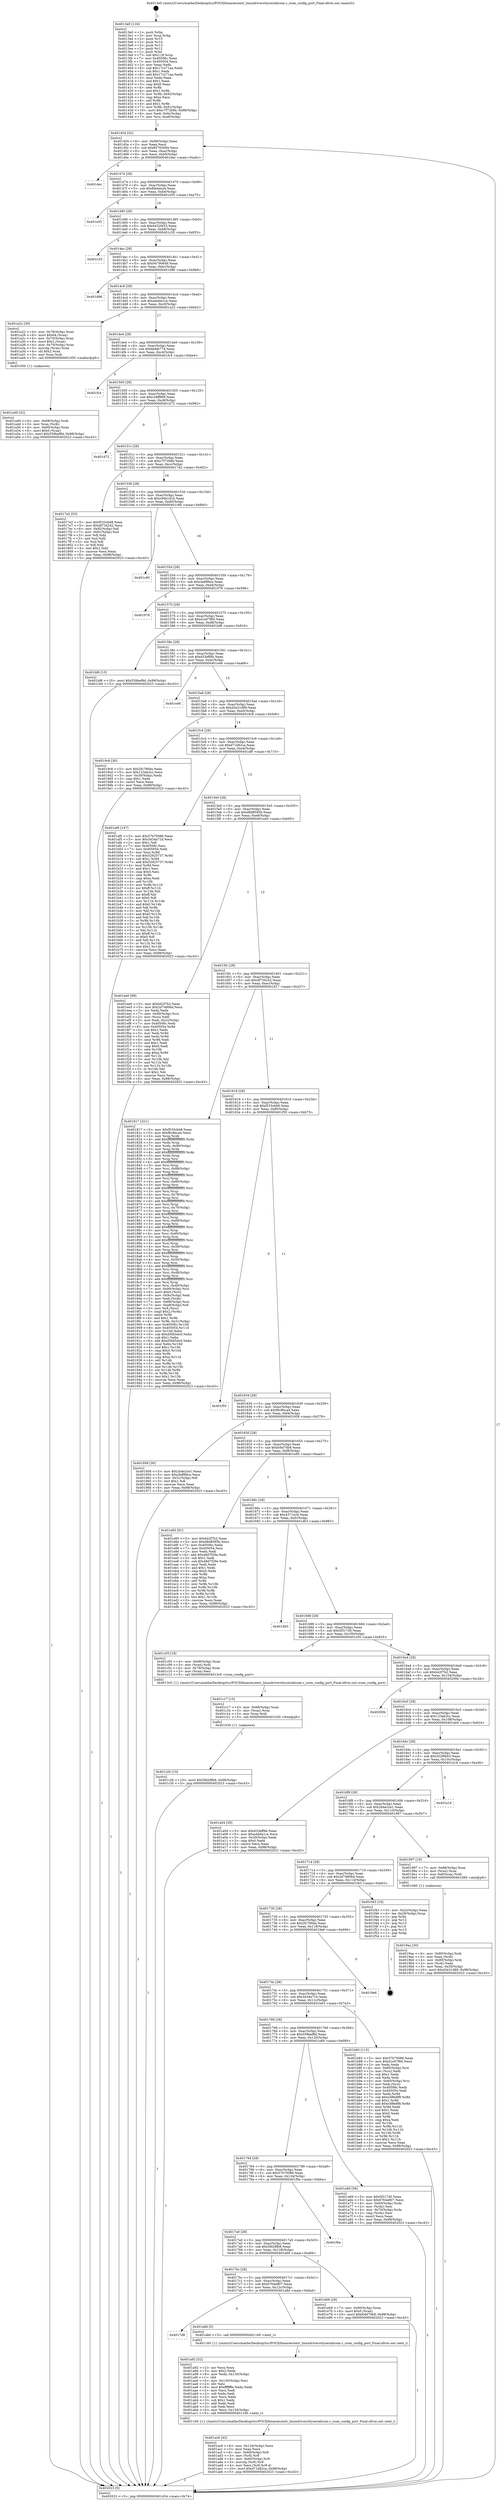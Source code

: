 digraph "0x4013e0" {
  label = "0x4013e0 (/mnt/c/Users/mathe/Desktop/tcc/POCII/binaries/extr_linuxdriversttyserialicom.c_icom_config_port_Final-ollvm.out::main(0))"
  labelloc = "t"
  node[shape=record]

  Entry [label="",width=0.3,height=0.3,shape=circle,fillcolor=black,style=filled]
  "0x401454" [label="{
     0x401454 [32]\l
     | [instrs]\l
     &nbsp;&nbsp;0x401454 \<+6\>: mov -0x98(%rbp),%eax\l
     &nbsp;&nbsp;0x40145a \<+2\>: mov %eax,%ecx\l
     &nbsp;&nbsp;0x40145c \<+6\>: sub $0x85703094,%ecx\l
     &nbsp;&nbsp;0x401462 \<+6\>: mov %eax,-0xac(%rbp)\l
     &nbsp;&nbsp;0x401468 \<+6\>: mov %ecx,-0xb0(%rbp)\l
     &nbsp;&nbsp;0x40146e \<+6\>: je 0000000000401dec \<main+0xa0c\>\l
  }"]
  "0x401dec" [label="{
     0x401dec\l
  }", style=dashed]
  "0x401474" [label="{
     0x401474 [28]\l
     | [instrs]\l
     &nbsp;&nbsp;0x401474 \<+5\>: jmp 0000000000401479 \<main+0x99\>\l
     &nbsp;&nbsp;0x401479 \<+6\>: mov -0xac(%rbp),%eax\l
     &nbsp;&nbsp;0x40147f \<+5\>: sub $0x8fa4dca4,%eax\l
     &nbsp;&nbsp;0x401484 \<+6\>: mov %eax,-0xb4(%rbp)\l
     &nbsp;&nbsp;0x40148a \<+6\>: je 0000000000401e55 \<main+0xa75\>\l
  }"]
  Exit [label="",width=0.3,height=0.3,shape=circle,fillcolor=black,style=filled,peripheries=2]
  "0x401e55" [label="{
     0x401e55\l
  }", style=dashed]
  "0x401490" [label="{
     0x401490 [28]\l
     | [instrs]\l
     &nbsp;&nbsp;0x401490 \<+5\>: jmp 0000000000401495 \<main+0xb5\>\l
     &nbsp;&nbsp;0x401495 \<+6\>: mov -0xac(%rbp),%eax\l
     &nbsp;&nbsp;0x40149b \<+5\>: sub $0x9432f433,%eax\l
     &nbsp;&nbsp;0x4014a0 \<+6\>: mov %eax,-0xb8(%rbp)\l
     &nbsp;&nbsp;0x4014a6 \<+6\>: je 0000000000401c35 \<main+0x855\>\l
  }"]
  "0x401c26" [label="{
     0x401c26 [15]\l
     | [instrs]\l
     &nbsp;&nbsp;0x401c26 \<+10\>: movl $0x5fd28fb8,-0x98(%rbp)\l
     &nbsp;&nbsp;0x401c30 \<+5\>: jmp 0000000000402023 \<main+0xc43\>\l
  }"]
  "0x401c35" [label="{
     0x401c35\l
  }", style=dashed]
  "0x4014ac" [label="{
     0x4014ac [28]\l
     | [instrs]\l
     &nbsp;&nbsp;0x4014ac \<+5\>: jmp 00000000004014b1 \<main+0xd1\>\l
     &nbsp;&nbsp;0x4014b1 \<+6\>: mov -0xac(%rbp),%eax\l
     &nbsp;&nbsp;0x4014b7 \<+5\>: sub $0x94790649,%eax\l
     &nbsp;&nbsp;0x4014bc \<+6\>: mov %eax,-0xbc(%rbp)\l
     &nbsp;&nbsp;0x4014c2 \<+6\>: je 0000000000401d96 \<main+0x9b6\>\l
  }"]
  "0x401c17" [label="{
     0x401c17 [15]\l
     | [instrs]\l
     &nbsp;&nbsp;0x401c17 \<+4\>: mov -0x68(%rbp),%rax\l
     &nbsp;&nbsp;0x401c1b \<+3\>: mov (%rax),%rax\l
     &nbsp;&nbsp;0x401c1e \<+3\>: mov %rax,%rdi\l
     &nbsp;&nbsp;0x401c21 \<+5\>: call 0000000000401030 \<free@plt\>\l
     | [calls]\l
     &nbsp;&nbsp;0x401030 \{1\} (unknown)\l
  }"]
  "0x401d96" [label="{
     0x401d96\l
  }", style=dashed]
  "0x4014c8" [label="{
     0x4014c8 [28]\l
     | [instrs]\l
     &nbsp;&nbsp;0x4014c8 \<+5\>: jmp 00000000004014cd \<main+0xed\>\l
     &nbsp;&nbsp;0x4014cd \<+6\>: mov -0xac(%rbp),%eax\l
     &nbsp;&nbsp;0x4014d3 \<+5\>: sub $0xa4dda1ce,%eax\l
     &nbsp;&nbsp;0x4014d8 \<+6\>: mov %eax,-0xc0(%rbp)\l
     &nbsp;&nbsp;0x4014de \<+6\>: je 0000000000401a22 \<main+0x642\>\l
  }"]
  "0x401ac6" [label="{
     0x401ac6 [42]\l
     | [instrs]\l
     &nbsp;&nbsp;0x401ac6 \<+6\>: mov -0x134(%rbp),%ecx\l
     &nbsp;&nbsp;0x401acc \<+3\>: imul %eax,%ecx\l
     &nbsp;&nbsp;0x401acf \<+4\>: mov -0x68(%rbp),%r8\l
     &nbsp;&nbsp;0x401ad3 \<+3\>: mov (%r8),%r8\l
     &nbsp;&nbsp;0x401ad6 \<+4\>: mov -0x60(%rbp),%r9\l
     &nbsp;&nbsp;0x401ada \<+3\>: movslq (%r9),%r9\l
     &nbsp;&nbsp;0x401add \<+4\>: mov %ecx,(%r8,%r9,4)\l
     &nbsp;&nbsp;0x401ae1 \<+10\>: movl $0xd71b82ca,-0x98(%rbp)\l
     &nbsp;&nbsp;0x401aeb \<+5\>: jmp 0000000000402023 \<main+0xc43\>\l
  }"]
  "0x401a22" [label="{
     0x401a22 [39]\l
     | [instrs]\l
     &nbsp;&nbsp;0x401a22 \<+4\>: mov -0x78(%rbp),%rax\l
     &nbsp;&nbsp;0x401a26 \<+6\>: movl $0x64,(%rax)\l
     &nbsp;&nbsp;0x401a2c \<+4\>: mov -0x70(%rbp),%rax\l
     &nbsp;&nbsp;0x401a30 \<+6\>: movl $0x1,(%rax)\l
     &nbsp;&nbsp;0x401a36 \<+4\>: mov -0x70(%rbp),%rax\l
     &nbsp;&nbsp;0x401a3a \<+3\>: movslq (%rax),%rax\l
     &nbsp;&nbsp;0x401a3d \<+4\>: shl $0x2,%rax\l
     &nbsp;&nbsp;0x401a41 \<+3\>: mov %rax,%rdi\l
     &nbsp;&nbsp;0x401a44 \<+5\>: call 0000000000401050 \<malloc@plt\>\l
     | [calls]\l
     &nbsp;&nbsp;0x401050 \{1\} (unknown)\l
  }"]
  "0x4014e4" [label="{
     0x4014e4 [28]\l
     | [instrs]\l
     &nbsp;&nbsp;0x4014e4 \<+5\>: jmp 00000000004014e9 \<main+0x109\>\l
     &nbsp;&nbsp;0x4014e9 \<+6\>: mov -0xac(%rbp),%eax\l
     &nbsp;&nbsp;0x4014ef \<+5\>: sub $0xbb4fe774,%eax\l
     &nbsp;&nbsp;0x4014f4 \<+6\>: mov %eax,-0xc4(%rbp)\l
     &nbsp;&nbsp;0x4014fa \<+6\>: je 0000000000401fc4 \<main+0xbe4\>\l
  }"]
  "0x401a92" [label="{
     0x401a92 [52]\l
     | [instrs]\l
     &nbsp;&nbsp;0x401a92 \<+2\>: xor %ecx,%ecx\l
     &nbsp;&nbsp;0x401a94 \<+5\>: mov $0x2,%edx\l
     &nbsp;&nbsp;0x401a99 \<+6\>: mov %edx,-0x130(%rbp)\l
     &nbsp;&nbsp;0x401a9f \<+1\>: cltd\l
     &nbsp;&nbsp;0x401aa0 \<+6\>: mov -0x130(%rbp),%esi\l
     &nbsp;&nbsp;0x401aa6 \<+2\>: idiv %esi\l
     &nbsp;&nbsp;0x401aa8 \<+6\>: imul $0xfffffffe,%edx,%edx\l
     &nbsp;&nbsp;0x401aae \<+2\>: mov %ecx,%edi\l
     &nbsp;&nbsp;0x401ab0 \<+2\>: sub %edx,%edi\l
     &nbsp;&nbsp;0x401ab2 \<+2\>: mov %ecx,%edx\l
     &nbsp;&nbsp;0x401ab4 \<+3\>: sub $0x1,%edx\l
     &nbsp;&nbsp;0x401ab7 \<+2\>: add %edx,%edi\l
     &nbsp;&nbsp;0x401ab9 \<+2\>: sub %edi,%ecx\l
     &nbsp;&nbsp;0x401abb \<+6\>: mov %ecx,-0x134(%rbp)\l
     &nbsp;&nbsp;0x401ac1 \<+5\>: call 0000000000401160 \<next_i\>\l
     | [calls]\l
     &nbsp;&nbsp;0x401160 \{1\} (/mnt/c/Users/mathe/Desktop/tcc/POCII/binaries/extr_linuxdriversttyserialicom.c_icom_config_port_Final-ollvm.out::next_i)\l
  }"]
  "0x401fc4" [label="{
     0x401fc4\l
  }", style=dashed]
  "0x401500" [label="{
     0x401500 [28]\l
     | [instrs]\l
     &nbsp;&nbsp;0x401500 \<+5\>: jmp 0000000000401505 \<main+0x125\>\l
     &nbsp;&nbsp;0x401505 \<+6\>: mov -0xac(%rbp),%eax\l
     &nbsp;&nbsp;0x40150b \<+5\>: sub $0xc28ff969,%eax\l
     &nbsp;&nbsp;0x401510 \<+6\>: mov %eax,-0xc8(%rbp)\l
     &nbsp;&nbsp;0x401516 \<+6\>: je 0000000000401d72 \<main+0x992\>\l
  }"]
  "0x4017d8" [label="{
     0x4017d8\l
  }", style=dashed]
  "0x401d72" [label="{
     0x401d72\l
  }", style=dashed]
  "0x40151c" [label="{
     0x40151c [28]\l
     | [instrs]\l
     &nbsp;&nbsp;0x40151c \<+5\>: jmp 0000000000401521 \<main+0x141\>\l
     &nbsp;&nbsp;0x401521 \<+6\>: mov -0xac(%rbp),%eax\l
     &nbsp;&nbsp;0x401527 \<+5\>: sub $0xc7f72b9b,%eax\l
     &nbsp;&nbsp;0x40152c \<+6\>: mov %eax,-0xcc(%rbp)\l
     &nbsp;&nbsp;0x401532 \<+6\>: je 00000000004017e2 \<main+0x402\>\l
  }"]
  "0x401a8d" [label="{
     0x401a8d [5]\l
     | [instrs]\l
     &nbsp;&nbsp;0x401a8d \<+5\>: call 0000000000401160 \<next_i\>\l
     | [calls]\l
     &nbsp;&nbsp;0x401160 \{1\} (/mnt/c/Users/mathe/Desktop/tcc/POCII/binaries/extr_linuxdriversttyserialicom.c_icom_config_port_Final-ollvm.out::next_i)\l
  }"]
  "0x4017e2" [label="{
     0x4017e2 [53]\l
     | [instrs]\l
     &nbsp;&nbsp;0x4017e2 \<+5\>: mov $0xf533cb48,%eax\l
     &nbsp;&nbsp;0x4017e7 \<+5\>: mov $0xdf734242,%ecx\l
     &nbsp;&nbsp;0x4017ec \<+6\>: mov -0x92(%rbp),%dl\l
     &nbsp;&nbsp;0x4017f2 \<+7\>: mov -0x91(%rbp),%sil\l
     &nbsp;&nbsp;0x4017f9 \<+3\>: mov %dl,%dil\l
     &nbsp;&nbsp;0x4017fc \<+3\>: and %sil,%dil\l
     &nbsp;&nbsp;0x4017ff \<+3\>: xor %sil,%dl\l
     &nbsp;&nbsp;0x401802 \<+3\>: or %dl,%dil\l
     &nbsp;&nbsp;0x401805 \<+4\>: test $0x1,%dil\l
     &nbsp;&nbsp;0x401809 \<+3\>: cmovne %ecx,%eax\l
     &nbsp;&nbsp;0x40180c \<+6\>: mov %eax,-0x98(%rbp)\l
     &nbsp;&nbsp;0x401812 \<+5\>: jmp 0000000000402023 \<main+0xc43\>\l
  }"]
  "0x401538" [label="{
     0x401538 [28]\l
     | [instrs]\l
     &nbsp;&nbsp;0x401538 \<+5\>: jmp 000000000040153d \<main+0x15d\>\l
     &nbsp;&nbsp;0x40153d \<+6\>: mov -0xac(%rbp),%eax\l
     &nbsp;&nbsp;0x401543 \<+5\>: sub $0xc94b1d1b,%eax\l
     &nbsp;&nbsp;0x401548 \<+6\>: mov %eax,-0xd0(%rbp)\l
     &nbsp;&nbsp;0x40154e \<+6\>: je 0000000000401c90 \<main+0x8b0\>\l
  }"]
  "0x402023" [label="{
     0x402023 [5]\l
     | [instrs]\l
     &nbsp;&nbsp;0x402023 \<+5\>: jmp 0000000000401454 \<main+0x74\>\l
  }"]
  "0x4013e0" [label="{
     0x4013e0 [116]\l
     | [instrs]\l
     &nbsp;&nbsp;0x4013e0 \<+1\>: push %rbp\l
     &nbsp;&nbsp;0x4013e1 \<+3\>: mov %rsp,%rbp\l
     &nbsp;&nbsp;0x4013e4 \<+2\>: push %r15\l
     &nbsp;&nbsp;0x4013e6 \<+2\>: push %r14\l
     &nbsp;&nbsp;0x4013e8 \<+2\>: push %r13\l
     &nbsp;&nbsp;0x4013ea \<+2\>: push %r12\l
     &nbsp;&nbsp;0x4013ec \<+1\>: push %rbx\l
     &nbsp;&nbsp;0x4013ed \<+7\>: sub $0x118,%rsp\l
     &nbsp;&nbsp;0x4013f4 \<+7\>: mov 0x40506c,%eax\l
     &nbsp;&nbsp;0x4013fb \<+7\>: mov 0x405054,%ecx\l
     &nbsp;&nbsp;0x401402 \<+2\>: mov %eax,%edx\l
     &nbsp;&nbsp;0x401404 \<+6\>: sub $0x17c271aa,%edx\l
     &nbsp;&nbsp;0x40140a \<+3\>: sub $0x1,%edx\l
     &nbsp;&nbsp;0x40140d \<+6\>: add $0x17c271aa,%edx\l
     &nbsp;&nbsp;0x401413 \<+3\>: imul %edx,%eax\l
     &nbsp;&nbsp;0x401416 \<+3\>: and $0x1,%eax\l
     &nbsp;&nbsp;0x401419 \<+3\>: cmp $0x0,%eax\l
     &nbsp;&nbsp;0x40141c \<+4\>: sete %r8b\l
     &nbsp;&nbsp;0x401420 \<+4\>: and $0x1,%r8b\l
     &nbsp;&nbsp;0x401424 \<+7\>: mov %r8b,-0x92(%rbp)\l
     &nbsp;&nbsp;0x40142b \<+3\>: cmp $0xa,%ecx\l
     &nbsp;&nbsp;0x40142e \<+4\>: setl %r8b\l
     &nbsp;&nbsp;0x401432 \<+4\>: and $0x1,%r8b\l
     &nbsp;&nbsp;0x401436 \<+7\>: mov %r8b,-0x91(%rbp)\l
     &nbsp;&nbsp;0x40143d \<+10\>: movl $0xc7f72b9b,-0x98(%rbp)\l
     &nbsp;&nbsp;0x401447 \<+6\>: mov %edi,-0x9c(%rbp)\l
     &nbsp;&nbsp;0x40144d \<+7\>: mov %rsi,-0xa8(%rbp)\l
  }"]
  "0x4017bc" [label="{
     0x4017bc [28]\l
     | [instrs]\l
     &nbsp;&nbsp;0x4017bc \<+5\>: jmp 00000000004017c1 \<main+0x3e1\>\l
     &nbsp;&nbsp;0x4017c1 \<+6\>: mov -0xac(%rbp),%eax\l
     &nbsp;&nbsp;0x4017c7 \<+5\>: sub $0x6764e807,%eax\l
     &nbsp;&nbsp;0x4017cc \<+6\>: mov %eax,-0x12c(%rbp)\l
     &nbsp;&nbsp;0x4017d2 \<+6\>: je 0000000000401a8d \<main+0x6ad\>\l
  }"]
  "0x401c90" [label="{
     0x401c90\l
  }", style=dashed]
  "0x401554" [label="{
     0x401554 [28]\l
     | [instrs]\l
     &nbsp;&nbsp;0x401554 \<+5\>: jmp 0000000000401559 \<main+0x179\>\l
     &nbsp;&nbsp;0x401559 \<+6\>: mov -0xac(%rbp),%eax\l
     &nbsp;&nbsp;0x40155f \<+5\>: sub $0xcbdf9bce,%eax\l
     &nbsp;&nbsp;0x401564 \<+6\>: mov %eax,-0xd4(%rbp)\l
     &nbsp;&nbsp;0x40156a \<+6\>: je 0000000000401976 \<main+0x596\>\l
  }"]
  "0x401e69" [label="{
     0x401e69 [28]\l
     | [instrs]\l
     &nbsp;&nbsp;0x401e69 \<+7\>: mov -0x90(%rbp),%rax\l
     &nbsp;&nbsp;0x401e70 \<+6\>: movl $0x0,(%rax)\l
     &nbsp;&nbsp;0x401e76 \<+10\>: movl $0xfc6d70b8,-0x98(%rbp)\l
     &nbsp;&nbsp;0x401e80 \<+5\>: jmp 0000000000402023 \<main+0xc43\>\l
  }"]
  "0x401976" [label="{
     0x401976\l
  }", style=dashed]
  "0x401570" [label="{
     0x401570 [28]\l
     | [instrs]\l
     &nbsp;&nbsp;0x401570 \<+5\>: jmp 0000000000401575 \<main+0x195\>\l
     &nbsp;&nbsp;0x401575 \<+6\>: mov -0xac(%rbp),%eax\l
     &nbsp;&nbsp;0x40157b \<+5\>: sub $0xd1e07f60,%eax\l
     &nbsp;&nbsp;0x401580 \<+6\>: mov %eax,-0xd8(%rbp)\l
     &nbsp;&nbsp;0x401586 \<+6\>: je 0000000000401bf6 \<main+0x816\>\l
  }"]
  "0x4017a0" [label="{
     0x4017a0 [28]\l
     | [instrs]\l
     &nbsp;&nbsp;0x4017a0 \<+5\>: jmp 00000000004017a5 \<main+0x3c5\>\l
     &nbsp;&nbsp;0x4017a5 \<+6\>: mov -0xac(%rbp),%eax\l
     &nbsp;&nbsp;0x4017ab \<+5\>: sub $0x5fd28fb8,%eax\l
     &nbsp;&nbsp;0x4017b0 \<+6\>: mov %eax,-0x128(%rbp)\l
     &nbsp;&nbsp;0x4017b6 \<+6\>: je 0000000000401e69 \<main+0xa89\>\l
  }"]
  "0x401bf6" [label="{
     0x401bf6 [15]\l
     | [instrs]\l
     &nbsp;&nbsp;0x401bf6 \<+10\>: movl $0x559bef8d,-0x98(%rbp)\l
     &nbsp;&nbsp;0x401c00 \<+5\>: jmp 0000000000402023 \<main+0xc43\>\l
  }"]
  "0x40158c" [label="{
     0x40158c [28]\l
     | [instrs]\l
     &nbsp;&nbsp;0x40158c \<+5\>: jmp 0000000000401591 \<main+0x1b1\>\l
     &nbsp;&nbsp;0x401591 \<+6\>: mov -0xac(%rbp),%eax\l
     &nbsp;&nbsp;0x401597 \<+5\>: sub $0xd33eff4b,%eax\l
     &nbsp;&nbsp;0x40159c \<+6\>: mov %eax,-0xdc(%rbp)\l
     &nbsp;&nbsp;0x4015a2 \<+6\>: je 0000000000401e46 \<main+0xa66\>\l
  }"]
  "0x401f9a" [label="{
     0x401f9a\l
  }", style=dashed]
  "0x401e46" [label="{
     0x401e46\l
  }", style=dashed]
  "0x4015a8" [label="{
     0x4015a8 [28]\l
     | [instrs]\l
     &nbsp;&nbsp;0x4015a8 \<+5\>: jmp 00000000004015ad \<main+0x1cd\>\l
     &nbsp;&nbsp;0x4015ad \<+6\>: mov -0xac(%rbp),%eax\l
     &nbsp;&nbsp;0x4015b3 \<+5\>: sub $0xd3e31d89,%eax\l
     &nbsp;&nbsp;0x4015b8 \<+6\>: mov %eax,-0xe0(%rbp)\l
     &nbsp;&nbsp;0x4015be \<+6\>: je 00000000004019c8 \<main+0x5e8\>\l
  }"]
  "0x401784" [label="{
     0x401784 [28]\l
     | [instrs]\l
     &nbsp;&nbsp;0x401784 \<+5\>: jmp 0000000000401789 \<main+0x3a9\>\l
     &nbsp;&nbsp;0x401789 \<+6\>: mov -0xac(%rbp),%eax\l
     &nbsp;&nbsp;0x40178f \<+5\>: sub $0x57b70086,%eax\l
     &nbsp;&nbsp;0x401794 \<+6\>: mov %eax,-0x124(%rbp)\l
     &nbsp;&nbsp;0x40179a \<+6\>: je 0000000000401f9a \<main+0xbba\>\l
  }"]
  "0x4019c8" [label="{
     0x4019c8 [30]\l
     | [instrs]\l
     &nbsp;&nbsp;0x4019c8 \<+5\>: mov $0x2fc790da,%eax\l
     &nbsp;&nbsp;0x4019cd \<+5\>: mov $0x123ab3cc,%ecx\l
     &nbsp;&nbsp;0x4019d2 \<+3\>: mov -0x30(%rbp),%edx\l
     &nbsp;&nbsp;0x4019d5 \<+3\>: cmp $0x1,%edx\l
     &nbsp;&nbsp;0x4019d8 \<+3\>: cmovl %ecx,%eax\l
     &nbsp;&nbsp;0x4019db \<+6\>: mov %eax,-0x98(%rbp)\l
     &nbsp;&nbsp;0x4019e1 \<+5\>: jmp 0000000000402023 \<main+0xc43\>\l
  }"]
  "0x4015c4" [label="{
     0x4015c4 [28]\l
     | [instrs]\l
     &nbsp;&nbsp;0x4015c4 \<+5\>: jmp 00000000004015c9 \<main+0x1e9\>\l
     &nbsp;&nbsp;0x4015c9 \<+6\>: mov -0xac(%rbp),%eax\l
     &nbsp;&nbsp;0x4015cf \<+5\>: sub $0xd71b82ca,%eax\l
     &nbsp;&nbsp;0x4015d4 \<+6\>: mov %eax,-0xe4(%rbp)\l
     &nbsp;&nbsp;0x4015da \<+6\>: je 0000000000401af0 \<main+0x710\>\l
  }"]
  "0x401a69" [label="{
     0x401a69 [36]\l
     | [instrs]\l
     &nbsp;&nbsp;0x401a69 \<+5\>: mov $0x5f317d5,%eax\l
     &nbsp;&nbsp;0x401a6e \<+5\>: mov $0x6764e807,%ecx\l
     &nbsp;&nbsp;0x401a73 \<+4\>: mov -0x60(%rbp),%rdx\l
     &nbsp;&nbsp;0x401a77 \<+2\>: mov (%rdx),%esi\l
     &nbsp;&nbsp;0x401a79 \<+4\>: mov -0x70(%rbp),%rdx\l
     &nbsp;&nbsp;0x401a7d \<+2\>: cmp (%rdx),%esi\l
     &nbsp;&nbsp;0x401a7f \<+3\>: cmovl %ecx,%eax\l
     &nbsp;&nbsp;0x401a82 \<+6\>: mov %eax,-0x98(%rbp)\l
     &nbsp;&nbsp;0x401a88 \<+5\>: jmp 0000000000402023 \<main+0xc43\>\l
  }"]
  "0x401af0" [label="{
     0x401af0 [147]\l
     | [instrs]\l
     &nbsp;&nbsp;0x401af0 \<+5\>: mov $0x57b70086,%eax\l
     &nbsp;&nbsp;0x401af5 \<+5\>: mov $0x3434a71b,%ecx\l
     &nbsp;&nbsp;0x401afa \<+2\>: mov $0x1,%dl\l
     &nbsp;&nbsp;0x401afc \<+7\>: mov 0x40506c,%esi\l
     &nbsp;&nbsp;0x401b03 \<+7\>: mov 0x405054,%edi\l
     &nbsp;&nbsp;0x401b0a \<+3\>: mov %esi,%r8d\l
     &nbsp;&nbsp;0x401b0d \<+7\>: sub $0x52925737,%r8d\l
     &nbsp;&nbsp;0x401b14 \<+4\>: sub $0x1,%r8d\l
     &nbsp;&nbsp;0x401b18 \<+7\>: add $0x52925737,%r8d\l
     &nbsp;&nbsp;0x401b1f \<+4\>: imul %r8d,%esi\l
     &nbsp;&nbsp;0x401b23 \<+3\>: and $0x1,%esi\l
     &nbsp;&nbsp;0x401b26 \<+3\>: cmp $0x0,%esi\l
     &nbsp;&nbsp;0x401b29 \<+4\>: sete %r9b\l
     &nbsp;&nbsp;0x401b2d \<+3\>: cmp $0xa,%edi\l
     &nbsp;&nbsp;0x401b30 \<+4\>: setl %r10b\l
     &nbsp;&nbsp;0x401b34 \<+3\>: mov %r9b,%r11b\l
     &nbsp;&nbsp;0x401b37 \<+4\>: xor $0xff,%r11b\l
     &nbsp;&nbsp;0x401b3b \<+3\>: mov %r10b,%bl\l
     &nbsp;&nbsp;0x401b3e \<+3\>: xor $0xff,%bl\l
     &nbsp;&nbsp;0x401b41 \<+3\>: xor $0x0,%dl\l
     &nbsp;&nbsp;0x401b44 \<+3\>: mov %r11b,%r14b\l
     &nbsp;&nbsp;0x401b47 \<+4\>: and $0x0,%r14b\l
     &nbsp;&nbsp;0x401b4b \<+3\>: and %dl,%r9b\l
     &nbsp;&nbsp;0x401b4e \<+3\>: mov %bl,%r15b\l
     &nbsp;&nbsp;0x401b51 \<+4\>: and $0x0,%r15b\l
     &nbsp;&nbsp;0x401b55 \<+3\>: and %dl,%r10b\l
     &nbsp;&nbsp;0x401b58 \<+3\>: or %r9b,%r14b\l
     &nbsp;&nbsp;0x401b5b \<+3\>: or %r10b,%r15b\l
     &nbsp;&nbsp;0x401b5e \<+3\>: xor %r15b,%r14b\l
     &nbsp;&nbsp;0x401b61 \<+3\>: or %bl,%r11b\l
     &nbsp;&nbsp;0x401b64 \<+4\>: xor $0xff,%r11b\l
     &nbsp;&nbsp;0x401b68 \<+3\>: or $0x0,%dl\l
     &nbsp;&nbsp;0x401b6b \<+3\>: and %dl,%r11b\l
     &nbsp;&nbsp;0x401b6e \<+3\>: or %r11b,%r14b\l
     &nbsp;&nbsp;0x401b71 \<+4\>: test $0x1,%r14b\l
     &nbsp;&nbsp;0x401b75 \<+3\>: cmovne %ecx,%eax\l
     &nbsp;&nbsp;0x401b78 \<+6\>: mov %eax,-0x98(%rbp)\l
     &nbsp;&nbsp;0x401b7e \<+5\>: jmp 0000000000402023 \<main+0xc43\>\l
  }"]
  "0x4015e0" [label="{
     0x4015e0 [28]\l
     | [instrs]\l
     &nbsp;&nbsp;0x4015e0 \<+5\>: jmp 00000000004015e5 \<main+0x205\>\l
     &nbsp;&nbsp;0x4015e5 \<+6\>: mov -0xac(%rbp),%eax\l
     &nbsp;&nbsp;0x4015eb \<+5\>: sub $0xd8d8595b,%eax\l
     &nbsp;&nbsp;0x4015f0 \<+6\>: mov %eax,-0xe8(%rbp)\l
     &nbsp;&nbsp;0x4015f6 \<+6\>: je 0000000000401ee0 \<main+0xb00\>\l
  }"]
  "0x401768" [label="{
     0x401768 [28]\l
     | [instrs]\l
     &nbsp;&nbsp;0x401768 \<+5\>: jmp 000000000040176d \<main+0x38d\>\l
     &nbsp;&nbsp;0x40176d \<+6\>: mov -0xac(%rbp),%eax\l
     &nbsp;&nbsp;0x401773 \<+5\>: sub $0x559bef8d,%eax\l
     &nbsp;&nbsp;0x401778 \<+6\>: mov %eax,-0x120(%rbp)\l
     &nbsp;&nbsp;0x40177e \<+6\>: je 0000000000401a69 \<main+0x689\>\l
  }"]
  "0x401ee0" [label="{
     0x401ee0 [99]\l
     | [instrs]\l
     &nbsp;&nbsp;0x401ee0 \<+5\>: mov $0xb42f7b2,%eax\l
     &nbsp;&nbsp;0x401ee5 \<+5\>: mov $0x2d74806d,%ecx\l
     &nbsp;&nbsp;0x401eea \<+2\>: xor %edx,%edx\l
     &nbsp;&nbsp;0x401eec \<+7\>: mov -0x90(%rbp),%rsi\l
     &nbsp;&nbsp;0x401ef3 \<+2\>: mov (%rsi),%edi\l
     &nbsp;&nbsp;0x401ef5 \<+3\>: mov %edi,-0x2c(%rbp)\l
     &nbsp;&nbsp;0x401ef8 \<+7\>: mov 0x40506c,%edi\l
     &nbsp;&nbsp;0x401eff \<+8\>: mov 0x405054,%r8d\l
     &nbsp;&nbsp;0x401f07 \<+3\>: sub $0x1,%edx\l
     &nbsp;&nbsp;0x401f0a \<+3\>: mov %edi,%r9d\l
     &nbsp;&nbsp;0x401f0d \<+3\>: add %edx,%r9d\l
     &nbsp;&nbsp;0x401f10 \<+4\>: imul %r9d,%edi\l
     &nbsp;&nbsp;0x401f14 \<+3\>: and $0x1,%edi\l
     &nbsp;&nbsp;0x401f17 \<+3\>: cmp $0x0,%edi\l
     &nbsp;&nbsp;0x401f1a \<+4\>: sete %r10b\l
     &nbsp;&nbsp;0x401f1e \<+4\>: cmp $0xa,%r8d\l
     &nbsp;&nbsp;0x401f22 \<+4\>: setl %r11b\l
     &nbsp;&nbsp;0x401f26 \<+3\>: mov %r10b,%bl\l
     &nbsp;&nbsp;0x401f29 \<+3\>: and %r11b,%bl\l
     &nbsp;&nbsp;0x401f2c \<+3\>: xor %r11b,%r10b\l
     &nbsp;&nbsp;0x401f2f \<+3\>: or %r10b,%bl\l
     &nbsp;&nbsp;0x401f32 \<+3\>: test $0x1,%bl\l
     &nbsp;&nbsp;0x401f35 \<+3\>: cmovne %ecx,%eax\l
     &nbsp;&nbsp;0x401f38 \<+6\>: mov %eax,-0x98(%rbp)\l
     &nbsp;&nbsp;0x401f3e \<+5\>: jmp 0000000000402023 \<main+0xc43\>\l
  }"]
  "0x4015fc" [label="{
     0x4015fc [28]\l
     | [instrs]\l
     &nbsp;&nbsp;0x4015fc \<+5\>: jmp 0000000000401601 \<main+0x221\>\l
     &nbsp;&nbsp;0x401601 \<+6\>: mov -0xac(%rbp),%eax\l
     &nbsp;&nbsp;0x401607 \<+5\>: sub $0xdf734242,%eax\l
     &nbsp;&nbsp;0x40160c \<+6\>: mov %eax,-0xec(%rbp)\l
     &nbsp;&nbsp;0x401612 \<+6\>: je 0000000000401817 \<main+0x437\>\l
  }"]
  "0x401b83" [label="{
     0x401b83 [115]\l
     | [instrs]\l
     &nbsp;&nbsp;0x401b83 \<+5\>: mov $0x57b70086,%eax\l
     &nbsp;&nbsp;0x401b88 \<+5\>: mov $0xd1e07f60,%ecx\l
     &nbsp;&nbsp;0x401b8d \<+2\>: xor %edx,%edx\l
     &nbsp;&nbsp;0x401b8f \<+4\>: mov -0x60(%rbp),%rsi\l
     &nbsp;&nbsp;0x401b93 \<+2\>: mov (%rsi),%edi\l
     &nbsp;&nbsp;0x401b95 \<+3\>: sub $0x1,%edx\l
     &nbsp;&nbsp;0x401b98 \<+2\>: sub %edx,%edi\l
     &nbsp;&nbsp;0x401b9a \<+4\>: mov -0x60(%rbp),%rsi\l
     &nbsp;&nbsp;0x401b9e \<+2\>: mov %edi,(%rsi)\l
     &nbsp;&nbsp;0x401ba0 \<+7\>: mov 0x40506c,%edx\l
     &nbsp;&nbsp;0x401ba7 \<+7\>: mov 0x405054,%edi\l
     &nbsp;&nbsp;0x401bae \<+3\>: mov %edx,%r8d\l
     &nbsp;&nbsp;0x401bb1 \<+7\>: sub $0xe3f8e8f8,%r8d\l
     &nbsp;&nbsp;0x401bb8 \<+4\>: sub $0x1,%r8d\l
     &nbsp;&nbsp;0x401bbc \<+7\>: add $0xe3f8e8f8,%r8d\l
     &nbsp;&nbsp;0x401bc3 \<+4\>: imul %r8d,%edx\l
     &nbsp;&nbsp;0x401bc7 \<+3\>: and $0x1,%edx\l
     &nbsp;&nbsp;0x401bca \<+3\>: cmp $0x0,%edx\l
     &nbsp;&nbsp;0x401bcd \<+4\>: sete %r9b\l
     &nbsp;&nbsp;0x401bd1 \<+3\>: cmp $0xa,%edi\l
     &nbsp;&nbsp;0x401bd4 \<+4\>: setl %r10b\l
     &nbsp;&nbsp;0x401bd8 \<+3\>: mov %r9b,%r11b\l
     &nbsp;&nbsp;0x401bdb \<+3\>: and %r10b,%r11b\l
     &nbsp;&nbsp;0x401bde \<+3\>: xor %r10b,%r9b\l
     &nbsp;&nbsp;0x401be1 \<+3\>: or %r9b,%r11b\l
     &nbsp;&nbsp;0x401be4 \<+4\>: test $0x1,%r11b\l
     &nbsp;&nbsp;0x401be8 \<+3\>: cmovne %ecx,%eax\l
     &nbsp;&nbsp;0x401beb \<+6\>: mov %eax,-0x98(%rbp)\l
     &nbsp;&nbsp;0x401bf1 \<+5\>: jmp 0000000000402023 \<main+0xc43\>\l
  }"]
  "0x401817" [label="{
     0x401817 [321]\l
     | [instrs]\l
     &nbsp;&nbsp;0x401817 \<+5\>: mov $0xf533cb48,%eax\l
     &nbsp;&nbsp;0x40181c \<+5\>: mov $0xf6c8bca4,%ecx\l
     &nbsp;&nbsp;0x401821 \<+3\>: mov %rsp,%rdx\l
     &nbsp;&nbsp;0x401824 \<+4\>: add $0xfffffffffffffff0,%rdx\l
     &nbsp;&nbsp;0x401828 \<+3\>: mov %rdx,%rsp\l
     &nbsp;&nbsp;0x40182b \<+7\>: mov %rdx,-0x90(%rbp)\l
     &nbsp;&nbsp;0x401832 \<+3\>: mov %rsp,%rdx\l
     &nbsp;&nbsp;0x401835 \<+4\>: add $0xfffffffffffffff0,%rdx\l
     &nbsp;&nbsp;0x401839 \<+3\>: mov %rdx,%rsp\l
     &nbsp;&nbsp;0x40183c \<+3\>: mov %rsp,%rsi\l
     &nbsp;&nbsp;0x40183f \<+4\>: add $0xfffffffffffffff0,%rsi\l
     &nbsp;&nbsp;0x401843 \<+3\>: mov %rsi,%rsp\l
     &nbsp;&nbsp;0x401846 \<+7\>: mov %rsi,-0x88(%rbp)\l
     &nbsp;&nbsp;0x40184d \<+3\>: mov %rsp,%rsi\l
     &nbsp;&nbsp;0x401850 \<+4\>: add $0xfffffffffffffff0,%rsi\l
     &nbsp;&nbsp;0x401854 \<+3\>: mov %rsi,%rsp\l
     &nbsp;&nbsp;0x401857 \<+4\>: mov %rsi,-0x80(%rbp)\l
     &nbsp;&nbsp;0x40185b \<+3\>: mov %rsp,%rsi\l
     &nbsp;&nbsp;0x40185e \<+4\>: add $0xfffffffffffffff0,%rsi\l
     &nbsp;&nbsp;0x401862 \<+3\>: mov %rsi,%rsp\l
     &nbsp;&nbsp;0x401865 \<+4\>: mov %rsi,-0x78(%rbp)\l
     &nbsp;&nbsp;0x401869 \<+3\>: mov %rsp,%rsi\l
     &nbsp;&nbsp;0x40186c \<+4\>: add $0xfffffffffffffff0,%rsi\l
     &nbsp;&nbsp;0x401870 \<+3\>: mov %rsi,%rsp\l
     &nbsp;&nbsp;0x401873 \<+4\>: mov %rsi,-0x70(%rbp)\l
     &nbsp;&nbsp;0x401877 \<+3\>: mov %rsp,%rsi\l
     &nbsp;&nbsp;0x40187a \<+4\>: add $0xfffffffffffffff0,%rsi\l
     &nbsp;&nbsp;0x40187e \<+3\>: mov %rsi,%rsp\l
     &nbsp;&nbsp;0x401881 \<+4\>: mov %rsi,-0x68(%rbp)\l
     &nbsp;&nbsp;0x401885 \<+3\>: mov %rsp,%rsi\l
     &nbsp;&nbsp;0x401888 \<+4\>: add $0xfffffffffffffff0,%rsi\l
     &nbsp;&nbsp;0x40188c \<+3\>: mov %rsi,%rsp\l
     &nbsp;&nbsp;0x40188f \<+4\>: mov %rsi,-0x60(%rbp)\l
     &nbsp;&nbsp;0x401893 \<+3\>: mov %rsp,%rsi\l
     &nbsp;&nbsp;0x401896 \<+4\>: add $0xfffffffffffffff0,%rsi\l
     &nbsp;&nbsp;0x40189a \<+3\>: mov %rsi,%rsp\l
     &nbsp;&nbsp;0x40189d \<+4\>: mov %rsi,-0x58(%rbp)\l
     &nbsp;&nbsp;0x4018a1 \<+3\>: mov %rsp,%rsi\l
     &nbsp;&nbsp;0x4018a4 \<+4\>: add $0xfffffffffffffff0,%rsi\l
     &nbsp;&nbsp;0x4018a8 \<+3\>: mov %rsi,%rsp\l
     &nbsp;&nbsp;0x4018ab \<+4\>: mov %rsi,-0x50(%rbp)\l
     &nbsp;&nbsp;0x4018af \<+3\>: mov %rsp,%rsi\l
     &nbsp;&nbsp;0x4018b2 \<+4\>: add $0xfffffffffffffff0,%rsi\l
     &nbsp;&nbsp;0x4018b6 \<+3\>: mov %rsi,%rsp\l
     &nbsp;&nbsp;0x4018b9 \<+4\>: mov %rsi,-0x48(%rbp)\l
     &nbsp;&nbsp;0x4018bd \<+3\>: mov %rsp,%rsi\l
     &nbsp;&nbsp;0x4018c0 \<+4\>: add $0xfffffffffffffff0,%rsi\l
     &nbsp;&nbsp;0x4018c4 \<+3\>: mov %rsi,%rsp\l
     &nbsp;&nbsp;0x4018c7 \<+4\>: mov %rsi,-0x40(%rbp)\l
     &nbsp;&nbsp;0x4018cb \<+7\>: mov -0x90(%rbp),%rsi\l
     &nbsp;&nbsp;0x4018d2 \<+6\>: movl $0x0,(%rsi)\l
     &nbsp;&nbsp;0x4018d8 \<+6\>: mov -0x9c(%rbp),%edi\l
     &nbsp;&nbsp;0x4018de \<+2\>: mov %edi,(%rdx)\l
     &nbsp;&nbsp;0x4018e0 \<+7\>: mov -0x88(%rbp),%rsi\l
     &nbsp;&nbsp;0x4018e7 \<+7\>: mov -0xa8(%rbp),%r8\l
     &nbsp;&nbsp;0x4018ee \<+3\>: mov %r8,(%rsi)\l
     &nbsp;&nbsp;0x4018f1 \<+3\>: cmpl $0x2,(%rdx)\l
     &nbsp;&nbsp;0x4018f4 \<+4\>: setne %r9b\l
     &nbsp;&nbsp;0x4018f8 \<+4\>: and $0x1,%r9b\l
     &nbsp;&nbsp;0x4018fc \<+4\>: mov %r9b,-0x31(%rbp)\l
     &nbsp;&nbsp;0x401900 \<+8\>: mov 0x40506c,%r10d\l
     &nbsp;&nbsp;0x401908 \<+8\>: mov 0x405054,%r11d\l
     &nbsp;&nbsp;0x401910 \<+3\>: mov %r10d,%ebx\l
     &nbsp;&nbsp;0x401913 \<+6\>: sub $0xd50b5dc0,%ebx\l
     &nbsp;&nbsp;0x401919 \<+3\>: sub $0x1,%ebx\l
     &nbsp;&nbsp;0x40191c \<+6\>: add $0xd50b5dc0,%ebx\l
     &nbsp;&nbsp;0x401922 \<+4\>: imul %ebx,%r10d\l
     &nbsp;&nbsp;0x401926 \<+4\>: and $0x1,%r10d\l
     &nbsp;&nbsp;0x40192a \<+4\>: cmp $0x0,%r10d\l
     &nbsp;&nbsp;0x40192e \<+4\>: sete %r9b\l
     &nbsp;&nbsp;0x401932 \<+4\>: cmp $0xa,%r11d\l
     &nbsp;&nbsp;0x401936 \<+4\>: setl %r14b\l
     &nbsp;&nbsp;0x40193a \<+3\>: mov %r9b,%r15b\l
     &nbsp;&nbsp;0x40193d \<+3\>: and %r14b,%r15b\l
     &nbsp;&nbsp;0x401940 \<+3\>: xor %r14b,%r9b\l
     &nbsp;&nbsp;0x401943 \<+3\>: or %r9b,%r15b\l
     &nbsp;&nbsp;0x401946 \<+4\>: test $0x1,%r15b\l
     &nbsp;&nbsp;0x40194a \<+3\>: cmovne %ecx,%eax\l
     &nbsp;&nbsp;0x40194d \<+6\>: mov %eax,-0x98(%rbp)\l
     &nbsp;&nbsp;0x401953 \<+5\>: jmp 0000000000402023 \<main+0xc43\>\l
  }"]
  "0x401618" [label="{
     0x401618 [28]\l
     | [instrs]\l
     &nbsp;&nbsp;0x401618 \<+5\>: jmp 000000000040161d \<main+0x23d\>\l
     &nbsp;&nbsp;0x40161d \<+6\>: mov -0xac(%rbp),%eax\l
     &nbsp;&nbsp;0x401623 \<+5\>: sub $0xf533cb48,%eax\l
     &nbsp;&nbsp;0x401628 \<+6\>: mov %eax,-0xf0(%rbp)\l
     &nbsp;&nbsp;0x40162e \<+6\>: je 0000000000401f55 \<main+0xb75\>\l
  }"]
  "0x40174c" [label="{
     0x40174c [28]\l
     | [instrs]\l
     &nbsp;&nbsp;0x40174c \<+5\>: jmp 0000000000401751 \<main+0x371\>\l
     &nbsp;&nbsp;0x401751 \<+6\>: mov -0xac(%rbp),%eax\l
     &nbsp;&nbsp;0x401757 \<+5\>: sub $0x3434a71b,%eax\l
     &nbsp;&nbsp;0x40175c \<+6\>: mov %eax,-0x11c(%rbp)\l
     &nbsp;&nbsp;0x401762 \<+6\>: je 0000000000401b83 \<main+0x7a3\>\l
  }"]
  "0x4019e6" [label="{
     0x4019e6\l
  }", style=dashed]
  "0x401f55" [label="{
     0x401f55\l
  }", style=dashed]
  "0x401634" [label="{
     0x401634 [28]\l
     | [instrs]\l
     &nbsp;&nbsp;0x401634 \<+5\>: jmp 0000000000401639 \<main+0x259\>\l
     &nbsp;&nbsp;0x401639 \<+6\>: mov -0xac(%rbp),%eax\l
     &nbsp;&nbsp;0x40163f \<+5\>: sub $0xf6c8bca4,%eax\l
     &nbsp;&nbsp;0x401644 \<+6\>: mov %eax,-0xf4(%rbp)\l
     &nbsp;&nbsp;0x40164a \<+6\>: je 0000000000401958 \<main+0x578\>\l
  }"]
  "0x401730" [label="{
     0x401730 [28]\l
     | [instrs]\l
     &nbsp;&nbsp;0x401730 \<+5\>: jmp 0000000000401735 \<main+0x355\>\l
     &nbsp;&nbsp;0x401735 \<+6\>: mov -0xac(%rbp),%eax\l
     &nbsp;&nbsp;0x40173b \<+5\>: sub $0x2fc790da,%eax\l
     &nbsp;&nbsp;0x401740 \<+6\>: mov %eax,-0x118(%rbp)\l
     &nbsp;&nbsp;0x401746 \<+6\>: je 00000000004019e6 \<main+0x606\>\l
  }"]
  "0x401958" [label="{
     0x401958 [30]\l
     | [instrs]\l
     &nbsp;&nbsp;0x401958 \<+5\>: mov $0x2b4e2ce1,%eax\l
     &nbsp;&nbsp;0x40195d \<+5\>: mov $0xcbdf9bce,%ecx\l
     &nbsp;&nbsp;0x401962 \<+3\>: mov -0x31(%rbp),%dl\l
     &nbsp;&nbsp;0x401965 \<+3\>: test $0x1,%dl\l
     &nbsp;&nbsp;0x401968 \<+3\>: cmovne %ecx,%eax\l
     &nbsp;&nbsp;0x40196b \<+6\>: mov %eax,-0x98(%rbp)\l
     &nbsp;&nbsp;0x401971 \<+5\>: jmp 0000000000402023 \<main+0xc43\>\l
  }"]
  "0x401650" [label="{
     0x401650 [28]\l
     | [instrs]\l
     &nbsp;&nbsp;0x401650 \<+5\>: jmp 0000000000401655 \<main+0x275\>\l
     &nbsp;&nbsp;0x401655 \<+6\>: mov -0xac(%rbp),%eax\l
     &nbsp;&nbsp;0x40165b \<+5\>: sub $0xfc6d70b8,%eax\l
     &nbsp;&nbsp;0x401660 \<+6\>: mov %eax,-0xf8(%rbp)\l
     &nbsp;&nbsp;0x401666 \<+6\>: je 0000000000401e85 \<main+0xaa5\>\l
  }"]
  "0x401f43" [label="{
     0x401f43 [18]\l
     | [instrs]\l
     &nbsp;&nbsp;0x401f43 \<+3\>: mov -0x2c(%rbp),%eax\l
     &nbsp;&nbsp;0x401f46 \<+4\>: lea -0x28(%rbp),%rsp\l
     &nbsp;&nbsp;0x401f4a \<+1\>: pop %rbx\l
     &nbsp;&nbsp;0x401f4b \<+2\>: pop %r12\l
     &nbsp;&nbsp;0x401f4d \<+2\>: pop %r13\l
     &nbsp;&nbsp;0x401f4f \<+2\>: pop %r14\l
     &nbsp;&nbsp;0x401f51 \<+2\>: pop %r15\l
     &nbsp;&nbsp;0x401f53 \<+1\>: pop %rbp\l
     &nbsp;&nbsp;0x401f54 \<+1\>: ret\l
  }"]
  "0x401e85" [label="{
     0x401e85 [91]\l
     | [instrs]\l
     &nbsp;&nbsp;0x401e85 \<+5\>: mov $0xb42f7b2,%eax\l
     &nbsp;&nbsp;0x401e8a \<+5\>: mov $0xd8d8595b,%ecx\l
     &nbsp;&nbsp;0x401e8f \<+7\>: mov 0x40506c,%edx\l
     &nbsp;&nbsp;0x401e96 \<+7\>: mov 0x405054,%esi\l
     &nbsp;&nbsp;0x401e9d \<+2\>: mov %edx,%edi\l
     &nbsp;&nbsp;0x401e9f \<+6\>: add $0x48d7f29e,%edi\l
     &nbsp;&nbsp;0x401ea5 \<+3\>: sub $0x1,%edi\l
     &nbsp;&nbsp;0x401ea8 \<+6\>: sub $0x48d7f29e,%edi\l
     &nbsp;&nbsp;0x401eae \<+3\>: imul %edi,%edx\l
     &nbsp;&nbsp;0x401eb1 \<+3\>: and $0x1,%edx\l
     &nbsp;&nbsp;0x401eb4 \<+3\>: cmp $0x0,%edx\l
     &nbsp;&nbsp;0x401eb7 \<+4\>: sete %r8b\l
     &nbsp;&nbsp;0x401ebb \<+3\>: cmp $0xa,%esi\l
     &nbsp;&nbsp;0x401ebe \<+4\>: setl %r9b\l
     &nbsp;&nbsp;0x401ec2 \<+3\>: mov %r8b,%r10b\l
     &nbsp;&nbsp;0x401ec5 \<+3\>: and %r9b,%r10b\l
     &nbsp;&nbsp;0x401ec8 \<+3\>: xor %r9b,%r8b\l
     &nbsp;&nbsp;0x401ecb \<+3\>: or %r8b,%r10b\l
     &nbsp;&nbsp;0x401ece \<+4\>: test $0x1,%r10b\l
     &nbsp;&nbsp;0x401ed2 \<+3\>: cmovne %ecx,%eax\l
     &nbsp;&nbsp;0x401ed5 \<+6\>: mov %eax,-0x98(%rbp)\l
     &nbsp;&nbsp;0x401edb \<+5\>: jmp 0000000000402023 \<main+0xc43\>\l
  }"]
  "0x40166c" [label="{
     0x40166c [28]\l
     | [instrs]\l
     &nbsp;&nbsp;0x40166c \<+5\>: jmp 0000000000401671 \<main+0x291\>\l
     &nbsp;&nbsp;0x401671 \<+6\>: mov -0xac(%rbp),%eax\l
     &nbsp;&nbsp;0x401677 \<+5\>: sub $0x4371e2d,%eax\l
     &nbsp;&nbsp;0x40167c \<+6\>: mov %eax,-0xfc(%rbp)\l
     &nbsp;&nbsp;0x401682 \<+6\>: je 0000000000401d63 \<main+0x983\>\l
  }"]
  "0x401a49" [label="{
     0x401a49 [32]\l
     | [instrs]\l
     &nbsp;&nbsp;0x401a49 \<+4\>: mov -0x68(%rbp),%rdi\l
     &nbsp;&nbsp;0x401a4d \<+3\>: mov %rax,(%rdi)\l
     &nbsp;&nbsp;0x401a50 \<+4\>: mov -0x60(%rbp),%rax\l
     &nbsp;&nbsp;0x401a54 \<+6\>: movl $0x0,(%rax)\l
     &nbsp;&nbsp;0x401a5a \<+10\>: movl $0x559bef8d,-0x98(%rbp)\l
     &nbsp;&nbsp;0x401a64 \<+5\>: jmp 0000000000402023 \<main+0xc43\>\l
  }"]
  "0x401d63" [label="{
     0x401d63\l
  }", style=dashed]
  "0x401688" [label="{
     0x401688 [28]\l
     | [instrs]\l
     &nbsp;&nbsp;0x401688 \<+5\>: jmp 000000000040168d \<main+0x2ad\>\l
     &nbsp;&nbsp;0x40168d \<+6\>: mov -0xac(%rbp),%eax\l
     &nbsp;&nbsp;0x401693 \<+5\>: sub $0x5f317d5,%eax\l
     &nbsp;&nbsp;0x401698 \<+6\>: mov %eax,-0x100(%rbp)\l
     &nbsp;&nbsp;0x40169e \<+6\>: je 0000000000401c05 \<main+0x825\>\l
  }"]
  "0x4019aa" [label="{
     0x4019aa [30]\l
     | [instrs]\l
     &nbsp;&nbsp;0x4019aa \<+4\>: mov -0x80(%rbp),%rdi\l
     &nbsp;&nbsp;0x4019ae \<+2\>: mov %eax,(%rdi)\l
     &nbsp;&nbsp;0x4019b0 \<+4\>: mov -0x80(%rbp),%rdi\l
     &nbsp;&nbsp;0x4019b4 \<+2\>: mov (%rdi),%eax\l
     &nbsp;&nbsp;0x4019b6 \<+3\>: mov %eax,-0x30(%rbp)\l
     &nbsp;&nbsp;0x4019b9 \<+10\>: movl $0xd3e31d89,-0x98(%rbp)\l
     &nbsp;&nbsp;0x4019c3 \<+5\>: jmp 0000000000402023 \<main+0xc43\>\l
  }"]
  "0x401c05" [label="{
     0x401c05 [18]\l
     | [instrs]\l
     &nbsp;&nbsp;0x401c05 \<+4\>: mov -0x68(%rbp),%rax\l
     &nbsp;&nbsp;0x401c09 \<+3\>: mov (%rax),%rdi\l
     &nbsp;&nbsp;0x401c0c \<+4\>: mov -0x78(%rbp),%rax\l
     &nbsp;&nbsp;0x401c10 \<+2\>: mov (%rax),%esi\l
     &nbsp;&nbsp;0x401c12 \<+5\>: call 00000000004013c0 \<icom_config_port\>\l
     | [calls]\l
     &nbsp;&nbsp;0x4013c0 \{1\} (/mnt/c/Users/mathe/Desktop/tcc/POCII/binaries/extr_linuxdriversttyserialicom.c_icom_config_port_Final-ollvm.out::icom_config_port)\l
  }"]
  "0x4016a4" [label="{
     0x4016a4 [28]\l
     | [instrs]\l
     &nbsp;&nbsp;0x4016a4 \<+5\>: jmp 00000000004016a9 \<main+0x2c9\>\l
     &nbsp;&nbsp;0x4016a9 \<+6\>: mov -0xac(%rbp),%eax\l
     &nbsp;&nbsp;0x4016af \<+5\>: sub $0xb42f7b2,%eax\l
     &nbsp;&nbsp;0x4016b4 \<+6\>: mov %eax,-0x104(%rbp)\l
     &nbsp;&nbsp;0x4016ba \<+6\>: je 000000000040200b \<main+0xc2b\>\l
  }"]
  "0x401714" [label="{
     0x401714 [28]\l
     | [instrs]\l
     &nbsp;&nbsp;0x401714 \<+5\>: jmp 0000000000401719 \<main+0x339\>\l
     &nbsp;&nbsp;0x401719 \<+6\>: mov -0xac(%rbp),%eax\l
     &nbsp;&nbsp;0x40171f \<+5\>: sub $0x2d74806d,%eax\l
     &nbsp;&nbsp;0x401724 \<+6\>: mov %eax,-0x114(%rbp)\l
     &nbsp;&nbsp;0x40172a \<+6\>: je 0000000000401f43 \<main+0xb63\>\l
  }"]
  "0x40200b" [label="{
     0x40200b\l
  }", style=dashed]
  "0x4016c0" [label="{
     0x4016c0 [28]\l
     | [instrs]\l
     &nbsp;&nbsp;0x4016c0 \<+5\>: jmp 00000000004016c5 \<main+0x2e5\>\l
     &nbsp;&nbsp;0x4016c5 \<+6\>: mov -0xac(%rbp),%eax\l
     &nbsp;&nbsp;0x4016cb \<+5\>: sub $0x123ab3cc,%eax\l
     &nbsp;&nbsp;0x4016d0 \<+6\>: mov %eax,-0x108(%rbp)\l
     &nbsp;&nbsp;0x4016d6 \<+6\>: je 0000000000401a04 \<main+0x624\>\l
  }"]
  "0x401997" [label="{
     0x401997 [19]\l
     | [instrs]\l
     &nbsp;&nbsp;0x401997 \<+7\>: mov -0x88(%rbp),%rax\l
     &nbsp;&nbsp;0x40199e \<+3\>: mov (%rax),%rax\l
     &nbsp;&nbsp;0x4019a1 \<+4\>: mov 0x8(%rax),%rdi\l
     &nbsp;&nbsp;0x4019a5 \<+5\>: call 0000000000401060 \<atoi@plt\>\l
     | [calls]\l
     &nbsp;&nbsp;0x401060 \{1\} (unknown)\l
  }"]
  "0x401a04" [label="{
     0x401a04 [30]\l
     | [instrs]\l
     &nbsp;&nbsp;0x401a04 \<+5\>: mov $0xd33eff4b,%eax\l
     &nbsp;&nbsp;0x401a09 \<+5\>: mov $0xa4dda1ce,%ecx\l
     &nbsp;&nbsp;0x401a0e \<+3\>: mov -0x30(%rbp),%edx\l
     &nbsp;&nbsp;0x401a11 \<+3\>: cmp $0x0,%edx\l
     &nbsp;&nbsp;0x401a14 \<+3\>: cmove %ecx,%eax\l
     &nbsp;&nbsp;0x401a17 \<+6\>: mov %eax,-0x98(%rbp)\l
     &nbsp;&nbsp;0x401a1d \<+5\>: jmp 0000000000402023 \<main+0xc43\>\l
  }"]
  "0x4016dc" [label="{
     0x4016dc [28]\l
     | [instrs]\l
     &nbsp;&nbsp;0x4016dc \<+5\>: jmp 00000000004016e1 \<main+0x301\>\l
     &nbsp;&nbsp;0x4016e1 \<+6\>: mov -0xac(%rbp),%eax\l
     &nbsp;&nbsp;0x4016e7 \<+5\>: sub $0x252f9b03,%eax\l
     &nbsp;&nbsp;0x4016ec \<+6\>: mov %eax,-0x10c(%rbp)\l
     &nbsp;&nbsp;0x4016f2 \<+6\>: je 0000000000401e16 \<main+0xa36\>\l
  }"]
  "0x4016f8" [label="{
     0x4016f8 [28]\l
     | [instrs]\l
     &nbsp;&nbsp;0x4016f8 \<+5\>: jmp 00000000004016fd \<main+0x31d\>\l
     &nbsp;&nbsp;0x4016fd \<+6\>: mov -0xac(%rbp),%eax\l
     &nbsp;&nbsp;0x401703 \<+5\>: sub $0x2b4e2ce1,%eax\l
     &nbsp;&nbsp;0x401708 \<+6\>: mov %eax,-0x110(%rbp)\l
     &nbsp;&nbsp;0x40170e \<+6\>: je 0000000000401997 \<main+0x5b7\>\l
  }"]
  "0x401e16" [label="{
     0x401e16\l
  }", style=dashed]
  Entry -> "0x4013e0" [label=" 1"]
  "0x401454" -> "0x401dec" [label=" 0"]
  "0x401454" -> "0x401474" [label=" 18"]
  "0x401f43" -> Exit [label=" 1"]
  "0x401474" -> "0x401e55" [label=" 0"]
  "0x401474" -> "0x401490" [label=" 18"]
  "0x401ee0" -> "0x402023" [label=" 1"]
  "0x401490" -> "0x401c35" [label=" 0"]
  "0x401490" -> "0x4014ac" [label=" 18"]
  "0x401e85" -> "0x402023" [label=" 1"]
  "0x4014ac" -> "0x401d96" [label=" 0"]
  "0x4014ac" -> "0x4014c8" [label=" 18"]
  "0x401e69" -> "0x402023" [label=" 1"]
  "0x4014c8" -> "0x401a22" [label=" 1"]
  "0x4014c8" -> "0x4014e4" [label=" 17"]
  "0x401c26" -> "0x402023" [label=" 1"]
  "0x4014e4" -> "0x401fc4" [label=" 0"]
  "0x4014e4" -> "0x401500" [label=" 17"]
  "0x401c17" -> "0x401c26" [label=" 1"]
  "0x401500" -> "0x401d72" [label=" 0"]
  "0x401500" -> "0x40151c" [label=" 17"]
  "0x401c05" -> "0x401c17" [label=" 1"]
  "0x40151c" -> "0x4017e2" [label=" 1"]
  "0x40151c" -> "0x401538" [label=" 16"]
  "0x4017e2" -> "0x402023" [label=" 1"]
  "0x4013e0" -> "0x401454" [label=" 1"]
  "0x402023" -> "0x401454" [label=" 17"]
  "0x401bf6" -> "0x402023" [label=" 1"]
  "0x401538" -> "0x401c90" [label=" 0"]
  "0x401538" -> "0x401554" [label=" 16"]
  "0x401af0" -> "0x402023" [label=" 1"]
  "0x401554" -> "0x401976" [label=" 0"]
  "0x401554" -> "0x401570" [label=" 16"]
  "0x401ac6" -> "0x402023" [label=" 1"]
  "0x401570" -> "0x401bf6" [label=" 1"]
  "0x401570" -> "0x40158c" [label=" 15"]
  "0x401a8d" -> "0x401a92" [label=" 1"]
  "0x40158c" -> "0x401e46" [label=" 0"]
  "0x40158c" -> "0x4015a8" [label=" 15"]
  "0x4017bc" -> "0x4017d8" [label=" 0"]
  "0x4015a8" -> "0x4019c8" [label=" 1"]
  "0x4015a8" -> "0x4015c4" [label=" 14"]
  "0x401b83" -> "0x402023" [label=" 1"]
  "0x4015c4" -> "0x401af0" [label=" 1"]
  "0x4015c4" -> "0x4015e0" [label=" 13"]
  "0x4017a0" -> "0x4017bc" [label=" 1"]
  "0x4015e0" -> "0x401ee0" [label=" 1"]
  "0x4015e0" -> "0x4015fc" [label=" 12"]
  "0x401a92" -> "0x401ac6" [label=" 1"]
  "0x4015fc" -> "0x401817" [label=" 1"]
  "0x4015fc" -> "0x401618" [label=" 11"]
  "0x401784" -> "0x4017a0" [label=" 2"]
  "0x401817" -> "0x402023" [label=" 1"]
  "0x4017bc" -> "0x401a8d" [label=" 1"]
  "0x401618" -> "0x401f55" [label=" 0"]
  "0x401618" -> "0x401634" [label=" 11"]
  "0x401a69" -> "0x402023" [label=" 2"]
  "0x401634" -> "0x401958" [label=" 1"]
  "0x401634" -> "0x401650" [label=" 10"]
  "0x401958" -> "0x402023" [label=" 1"]
  "0x401768" -> "0x401a69" [label=" 2"]
  "0x401650" -> "0x401e85" [label=" 1"]
  "0x401650" -> "0x40166c" [label=" 9"]
  "0x4017a0" -> "0x401e69" [label=" 1"]
  "0x40166c" -> "0x401d63" [label=" 0"]
  "0x40166c" -> "0x401688" [label=" 9"]
  "0x40174c" -> "0x401b83" [label=" 1"]
  "0x401688" -> "0x401c05" [label=" 1"]
  "0x401688" -> "0x4016a4" [label=" 8"]
  "0x401784" -> "0x401f9a" [label=" 0"]
  "0x4016a4" -> "0x40200b" [label=" 0"]
  "0x4016a4" -> "0x4016c0" [label=" 8"]
  "0x401730" -> "0x40174c" [label=" 5"]
  "0x4016c0" -> "0x401a04" [label=" 1"]
  "0x4016c0" -> "0x4016dc" [label=" 7"]
  "0x401730" -> "0x4019e6" [label=" 0"]
  "0x4016dc" -> "0x401e16" [label=" 0"]
  "0x4016dc" -> "0x4016f8" [label=" 7"]
  "0x401768" -> "0x401784" [label=" 2"]
  "0x4016f8" -> "0x401997" [label=" 1"]
  "0x4016f8" -> "0x401714" [label=" 6"]
  "0x401997" -> "0x4019aa" [label=" 1"]
  "0x4019aa" -> "0x402023" [label=" 1"]
  "0x4019c8" -> "0x402023" [label=" 1"]
  "0x401a04" -> "0x402023" [label=" 1"]
  "0x401a22" -> "0x401a49" [label=" 1"]
  "0x401a49" -> "0x402023" [label=" 1"]
  "0x40174c" -> "0x401768" [label=" 4"]
  "0x401714" -> "0x401f43" [label=" 1"]
  "0x401714" -> "0x401730" [label=" 5"]
}
